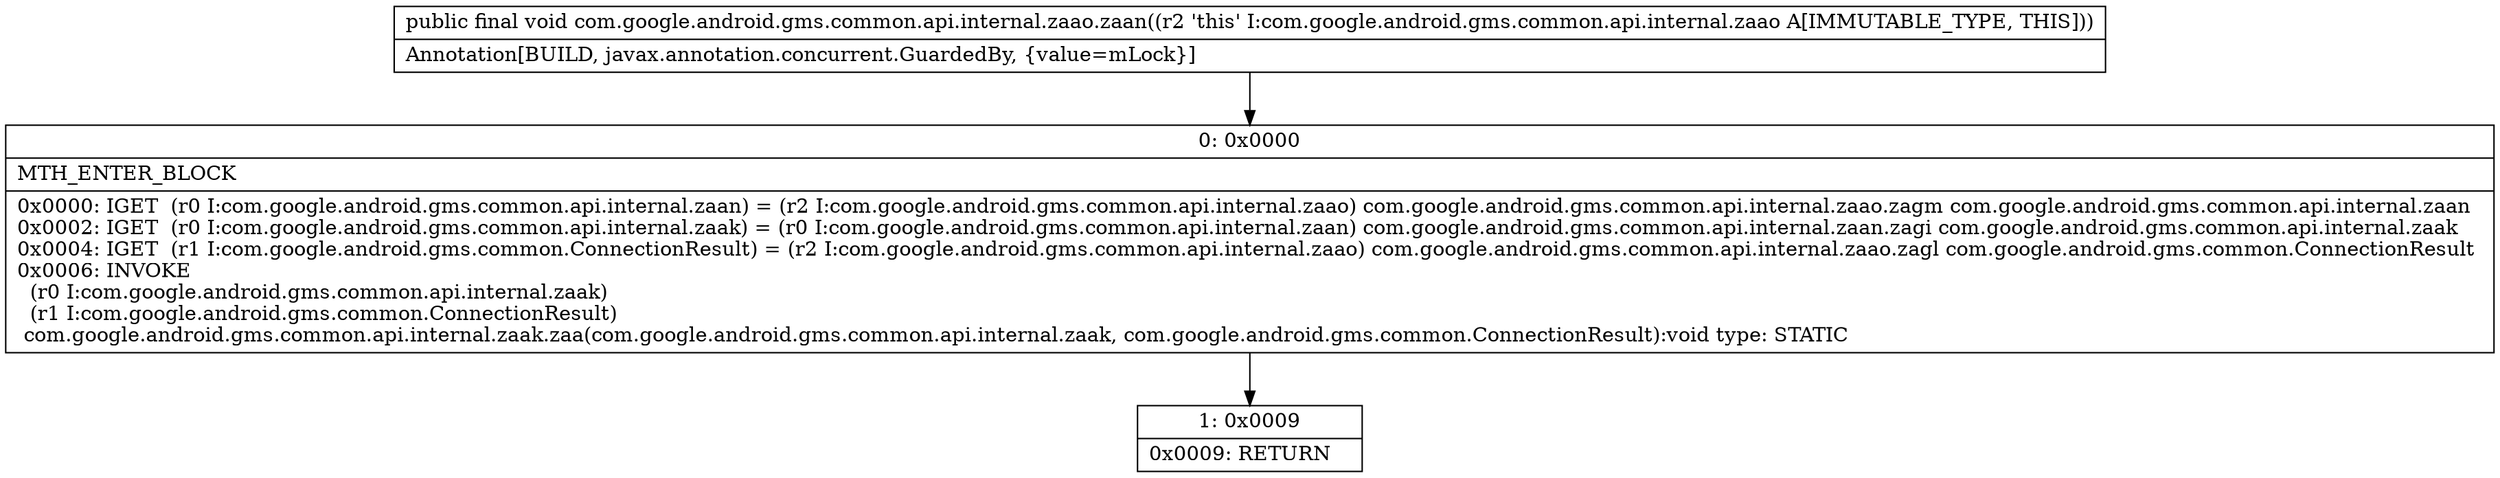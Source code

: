 digraph "CFG forcom.google.android.gms.common.api.internal.zaao.zaan()V" {
Node_0 [shape=record,label="{0\:\ 0x0000|MTH_ENTER_BLOCK\l|0x0000: IGET  (r0 I:com.google.android.gms.common.api.internal.zaan) = (r2 I:com.google.android.gms.common.api.internal.zaao) com.google.android.gms.common.api.internal.zaao.zagm com.google.android.gms.common.api.internal.zaan \l0x0002: IGET  (r0 I:com.google.android.gms.common.api.internal.zaak) = (r0 I:com.google.android.gms.common.api.internal.zaan) com.google.android.gms.common.api.internal.zaan.zagi com.google.android.gms.common.api.internal.zaak \l0x0004: IGET  (r1 I:com.google.android.gms.common.ConnectionResult) = (r2 I:com.google.android.gms.common.api.internal.zaao) com.google.android.gms.common.api.internal.zaao.zagl com.google.android.gms.common.ConnectionResult \l0x0006: INVOKE  \l  (r0 I:com.google.android.gms.common.api.internal.zaak)\l  (r1 I:com.google.android.gms.common.ConnectionResult)\l com.google.android.gms.common.api.internal.zaak.zaa(com.google.android.gms.common.api.internal.zaak, com.google.android.gms.common.ConnectionResult):void type: STATIC \l}"];
Node_1 [shape=record,label="{1\:\ 0x0009|0x0009: RETURN   \l}"];
MethodNode[shape=record,label="{public final void com.google.android.gms.common.api.internal.zaao.zaan((r2 'this' I:com.google.android.gms.common.api.internal.zaao A[IMMUTABLE_TYPE, THIS]))  | Annotation[BUILD, javax.annotation.concurrent.GuardedBy, \{value=mLock\}]\l}"];
MethodNode -> Node_0;
Node_0 -> Node_1;
}


